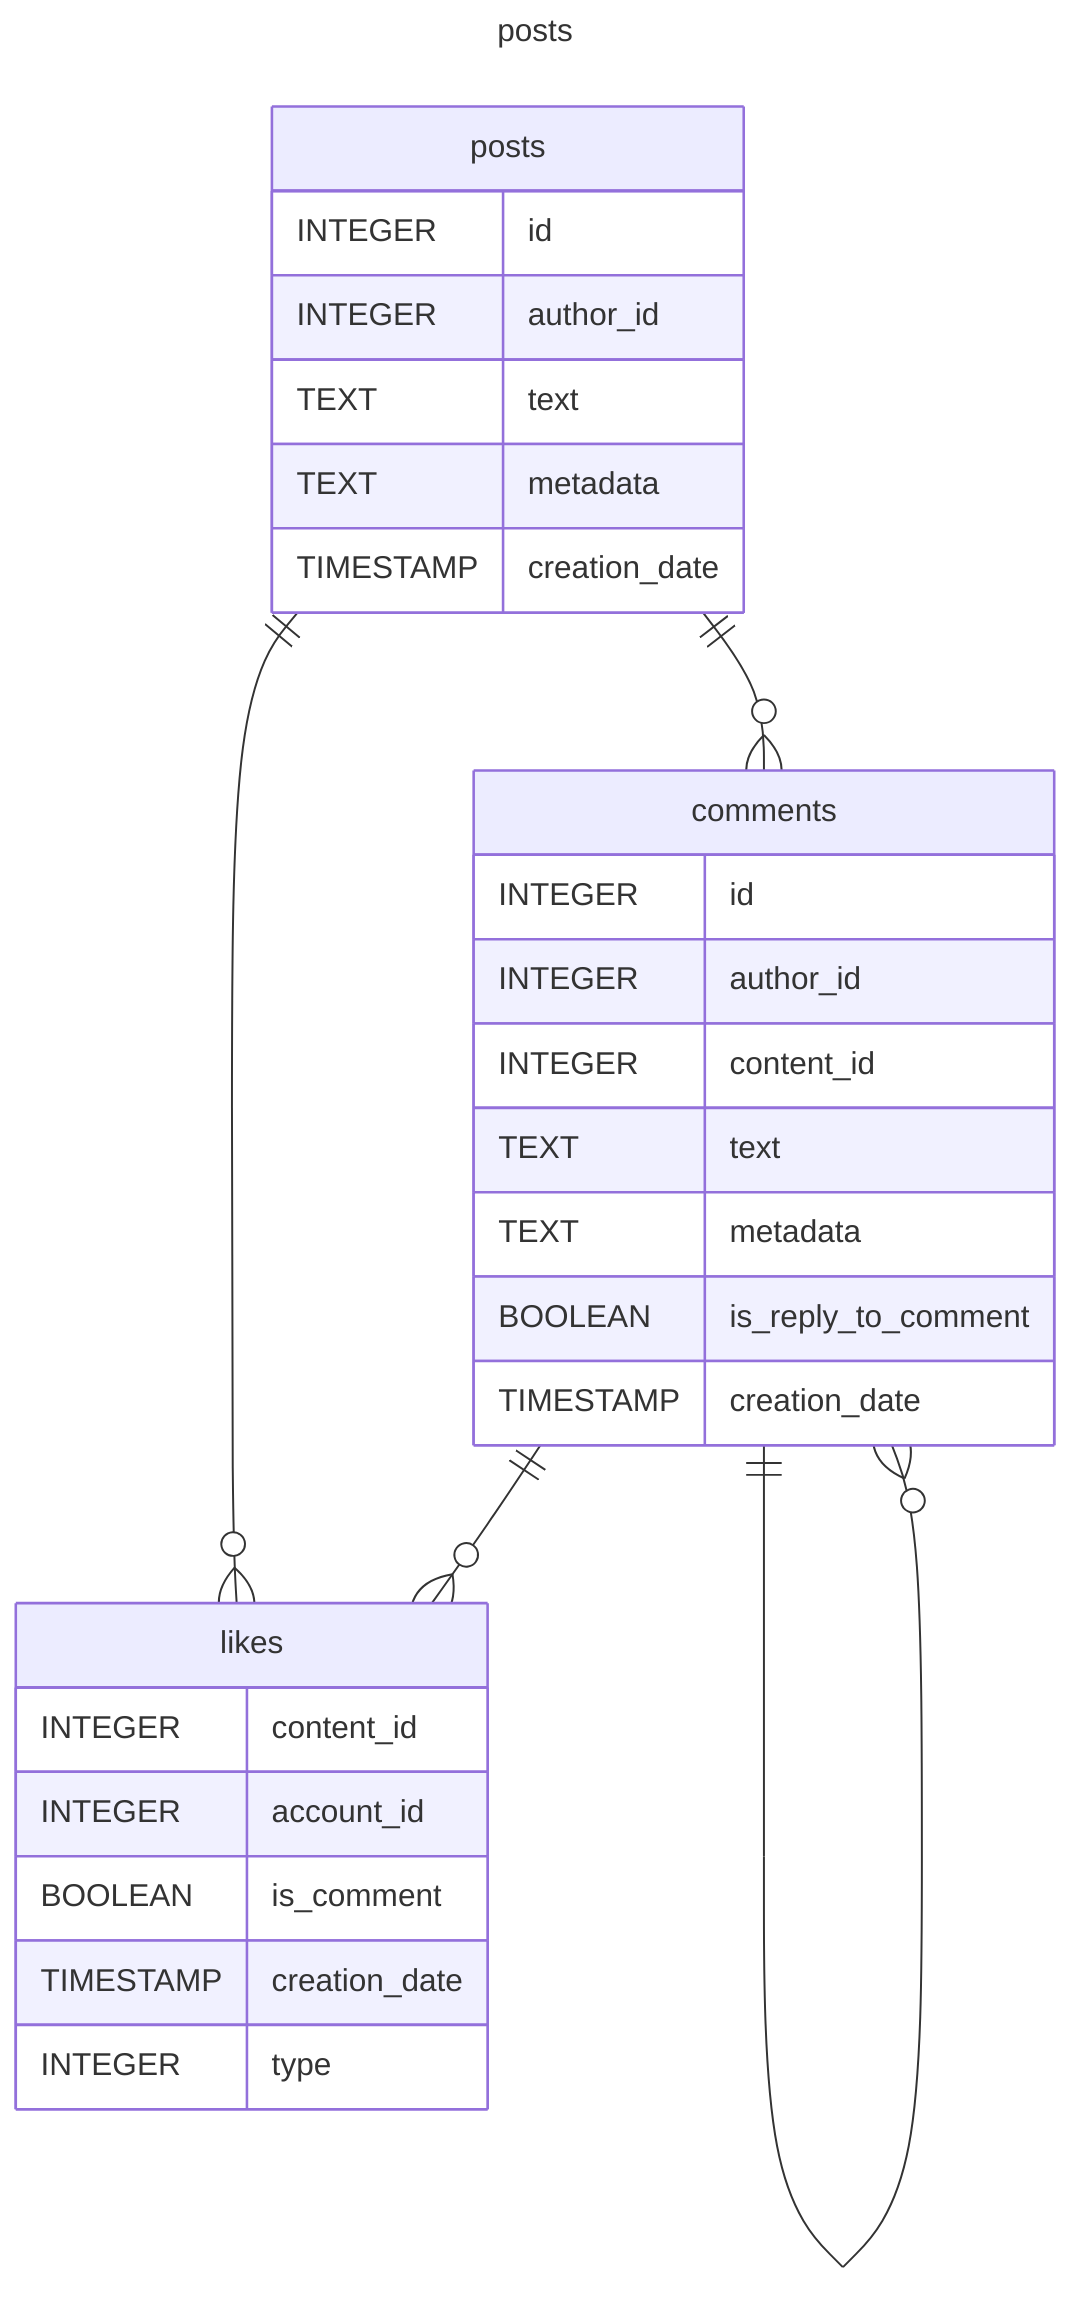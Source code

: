---
title: posts
---
erDiagram
    posts {
        INTEGER id
        INTEGER author_id
        TEXT text
        TEXT metadata
        TIMESTAMP creation_date
    }
    comments {
        INTEGER id
        INTEGER author_id
        INTEGER content_id
        TEXT text
        TEXT metadata
        BOOLEAN is_reply_to_comment
        TIMESTAMP creation_date
    }
    likes {
        INTEGER content_id
        INTEGER account_id
        BOOLEAN is_comment
        TIMESTAMP creation_date
        INTEGER type
    }

    posts ||--o{ comments : ""
    comments ||--o{ comments : ""
    posts ||--o{ likes : ""
    comments ||--o{ likes : ""